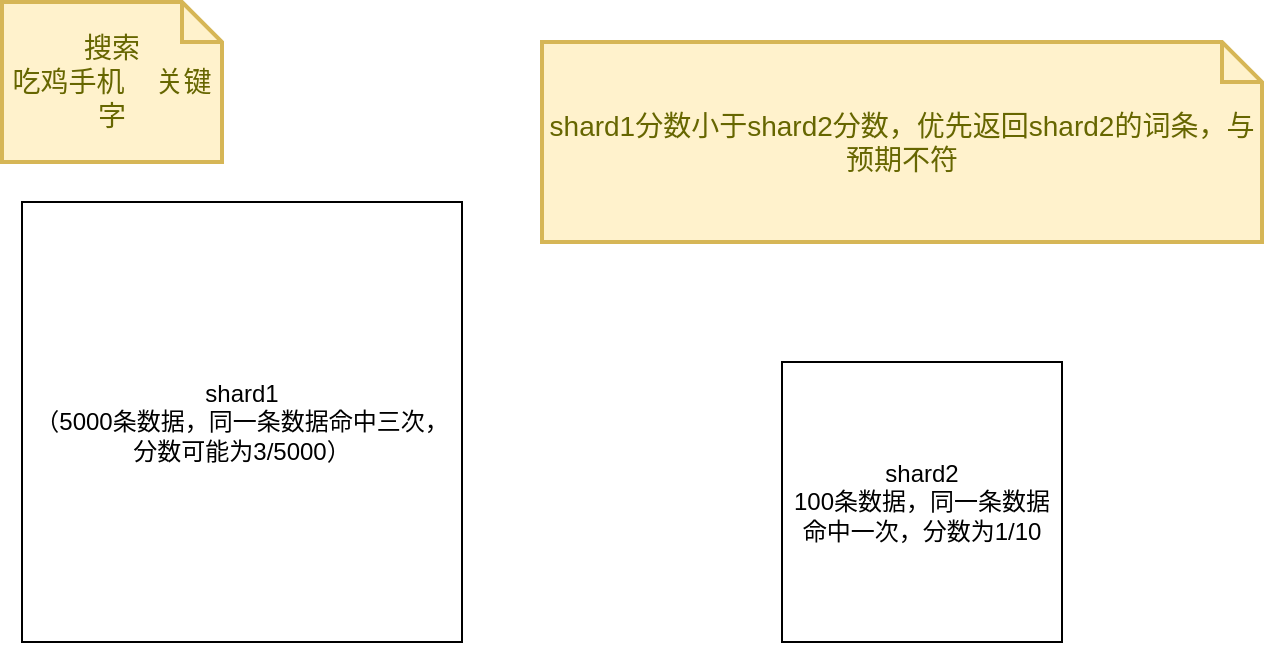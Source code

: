 <mxfile version="14.4.3" type="device"><diagram id="welXJl7kwDwsUW8SV5BI" name="第 1 页"><mxGraphModel dx="1086" dy="806" grid="1" gridSize="10" guides="1" tooltips="1" connect="1" arrows="1" fold="1" page="1" pageScale="1" pageWidth="827" pageHeight="1169" math="0" shadow="0"><root><mxCell id="0"/><mxCell id="1" parent="0"/><mxCell id="pj5Mms2-K42j4SeAQYDS-1" value="shard1&lt;br&gt;（5000条数据，同一条数据命中三次，分数可能为3/5000）" style="whiteSpace=wrap;html=1;aspect=fixed;" vertex="1" parent="1"><mxGeometry x="80" y="120" width="220" height="220" as="geometry"/></mxCell><mxCell id="pj5Mms2-K42j4SeAQYDS-2" value="shard2&lt;br&gt;100条数据，同一条数据命中一次，分数为1/10" style="whiteSpace=wrap;html=1;aspect=fixed;" vertex="1" parent="1"><mxGeometry x="460" y="200" width="140" height="140" as="geometry"/></mxCell><mxCell id="pj5Mms2-K42j4SeAQYDS-4" value="shard1分数小于shard2分数，优先返回shard2的词条，与预期不符" style="shape=note;strokeWidth=2;fontSize=14;size=20;whiteSpace=wrap;html=1;fillColor=#fff2cc;strokeColor=#d6b656;fontColor=#666600;align=center;" vertex="1" parent="1"><mxGeometry x="340" y="40" width="360" height="100" as="geometry"/></mxCell><mxCell id="pj5Mms2-K42j4SeAQYDS-5" value="搜索&lt;br&gt;吃鸡手机&amp;nbsp; &amp;nbsp; 关键字" style="shape=note;strokeWidth=2;fontSize=14;size=20;whiteSpace=wrap;html=1;fillColor=#fff2cc;strokeColor=#d6b656;fontColor=#666600;align=center;" vertex="1" parent="1"><mxGeometry x="70" y="20" width="110.0" height="80" as="geometry"/></mxCell></root></mxGraphModel></diagram></mxfile>